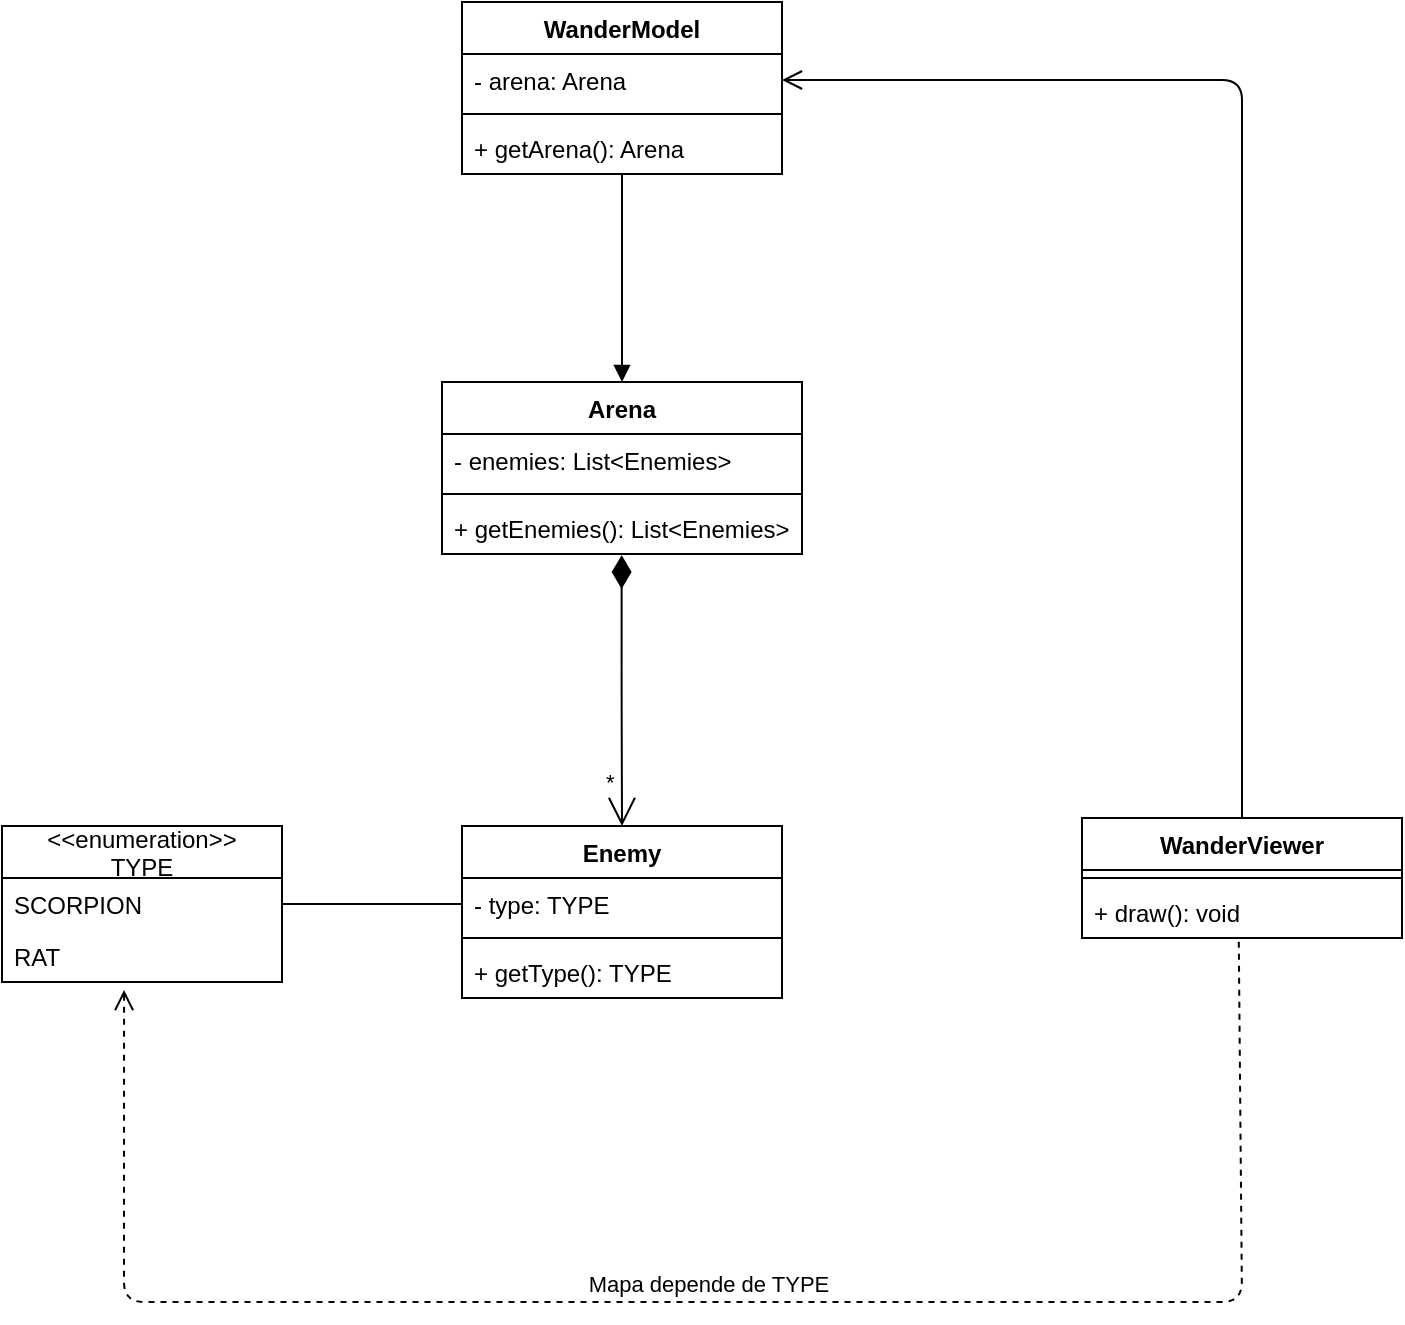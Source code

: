 <mxfile version="14.5.1" type="device"><diagram id="FiywKoN2YgQLUkAzHj7m" name="Page-1"><mxGraphModel dx="1422" dy="1922" grid="1" gridSize="10" guides="1" tooltips="1" connect="1" arrows="1" fold="1" page="1" pageScale="1" pageWidth="850" pageHeight="1100" math="0" shadow="0"><root><mxCell id="0"/><mxCell id="1" parent="0"/><mxCell id="hasa-SAga91ZmG5ZsTRM-9" value="&lt;&lt;enumeration&gt;&gt;&#10;TYPE" style="swimlane;fontStyle=0;childLayout=stackLayout;horizontal=1;startSize=26;fillColor=none;horizontalStack=0;resizeParent=1;resizeParentMax=0;resizeLast=0;collapsible=1;marginBottom=0;rounded=0;" parent="1" vertex="1"><mxGeometry x="70" y="282" width="140" height="78" as="geometry"/></mxCell><mxCell id="hasa-SAga91ZmG5ZsTRM-10" value="SCORPION" style="text;strokeColor=none;fillColor=none;align=left;verticalAlign=top;spacingLeft=4;spacingRight=4;overflow=hidden;rotatable=0;points=[[0,0.5],[1,0.5]];portConstraint=eastwest;" parent="hasa-SAga91ZmG5ZsTRM-9" vertex="1"><mxGeometry y="26" width="140" height="26" as="geometry"/></mxCell><mxCell id="hasa-SAga91ZmG5ZsTRM-11" value="RAT" style="text;strokeColor=none;fillColor=none;align=left;verticalAlign=top;spacingLeft=4;spacingRight=4;overflow=hidden;rotatable=0;points=[[0,0.5],[1,0.5]];portConstraint=eastwest;" parent="hasa-SAga91ZmG5ZsTRM-9" vertex="1"><mxGeometry y="52" width="140" height="26" as="geometry"/></mxCell><mxCell id="hasa-SAga91ZmG5ZsTRM-18" value="Enemy" style="swimlane;fontStyle=1;align=center;verticalAlign=top;childLayout=stackLayout;horizontal=1;startSize=26;horizontalStack=0;resizeParent=1;resizeParentMax=0;resizeLast=0;collapsible=1;marginBottom=0;rounded=0;" parent="1" vertex="1"><mxGeometry x="300" y="282" width="160" height="86" as="geometry"/></mxCell><mxCell id="hasa-SAga91ZmG5ZsTRM-19" value="- type: TYPE" style="text;strokeColor=none;fillColor=none;align=left;verticalAlign=top;spacingLeft=4;spacingRight=4;overflow=hidden;rotatable=0;points=[[0,0.5],[1,0.5]];portConstraint=eastwest;" parent="hasa-SAga91ZmG5ZsTRM-18" vertex="1"><mxGeometry y="26" width="160" height="26" as="geometry"/></mxCell><mxCell id="hasa-SAga91ZmG5ZsTRM-20" value="" style="line;strokeWidth=1;fillColor=none;align=left;verticalAlign=middle;spacingTop=-1;spacingLeft=3;spacingRight=3;rotatable=0;labelPosition=right;points=[];portConstraint=eastwest;" parent="hasa-SAga91ZmG5ZsTRM-18" vertex="1"><mxGeometry y="52" width="160" height="8" as="geometry"/></mxCell><mxCell id="hasa-SAga91ZmG5ZsTRM-21" value="+ getType(): TYPE" style="text;strokeColor=none;fillColor=none;align=left;verticalAlign=top;spacingLeft=4;spacingRight=4;overflow=hidden;rotatable=0;points=[[0,0.5],[1,0.5]];portConstraint=eastwest;" parent="hasa-SAga91ZmG5ZsTRM-18" vertex="1"><mxGeometry y="60" width="160" height="26" as="geometry"/></mxCell><mxCell id="hasa-SAga91ZmG5ZsTRM-22" style="edgeStyle=orthogonalEdgeStyle;rounded=0;orthogonalLoop=1;jettySize=auto;html=1;entryX=0;entryY=0.5;entryDx=0;entryDy=0;endArrow=none;endFill=0;" parent="1" source="hasa-SAga91ZmG5ZsTRM-10" target="hasa-SAga91ZmG5ZsTRM-19" edge="1"><mxGeometry relative="1" as="geometry"/></mxCell><mxCell id="hasa-SAga91ZmG5ZsTRM-27" value="WanderModel" style="swimlane;fontStyle=1;align=center;verticalAlign=top;childLayout=stackLayout;horizontal=1;startSize=26;horizontalStack=0;resizeParent=1;resizeParentMax=0;resizeLast=0;collapsible=1;marginBottom=0;rounded=0;" parent="1" vertex="1"><mxGeometry x="300" y="-130" width="160" height="86" as="geometry"/></mxCell><mxCell id="hasa-SAga91ZmG5ZsTRM-28" value="- arena: Arena" style="text;strokeColor=none;fillColor=none;align=left;verticalAlign=top;spacingLeft=4;spacingRight=4;overflow=hidden;rotatable=0;points=[[0,0.5],[1,0.5]];portConstraint=eastwest;" parent="hasa-SAga91ZmG5ZsTRM-27" vertex="1"><mxGeometry y="26" width="160" height="26" as="geometry"/></mxCell><mxCell id="hasa-SAga91ZmG5ZsTRM-29" value="" style="line;strokeWidth=1;fillColor=none;align=left;verticalAlign=middle;spacingTop=-1;spacingLeft=3;spacingRight=3;rotatable=0;labelPosition=right;points=[];portConstraint=eastwest;" parent="hasa-SAga91ZmG5ZsTRM-27" vertex="1"><mxGeometry y="52" width="160" height="8" as="geometry"/></mxCell><mxCell id="hasa-SAga91ZmG5ZsTRM-30" value="+ getArena(): Arena" style="text;strokeColor=none;fillColor=none;align=left;verticalAlign=top;spacingLeft=4;spacingRight=4;overflow=hidden;rotatable=0;points=[[0,0.5],[1,0.5]];portConstraint=eastwest;" parent="hasa-SAga91ZmG5ZsTRM-27" vertex="1"><mxGeometry y="60" width="160" height="26" as="geometry"/></mxCell><mxCell id="hasa-SAga91ZmG5ZsTRM-31" value="WanderViewer" style="swimlane;fontStyle=1;align=center;verticalAlign=top;childLayout=stackLayout;horizontal=1;startSize=26;horizontalStack=0;resizeParent=1;resizeParentMax=0;resizeLast=0;collapsible=1;marginBottom=0;rounded=0;" parent="1" vertex="1"><mxGeometry x="610" y="278" width="160" height="60" as="geometry"/></mxCell><mxCell id="hasa-SAga91ZmG5ZsTRM-33" value="" style="line;strokeWidth=1;fillColor=none;align=left;verticalAlign=middle;spacingTop=-1;spacingLeft=3;spacingRight=3;rotatable=0;labelPosition=right;points=[];portConstraint=eastwest;" parent="hasa-SAga91ZmG5ZsTRM-31" vertex="1"><mxGeometry y="26" width="160" height="8" as="geometry"/></mxCell><mxCell id="hasa-SAga91ZmG5ZsTRM-34" value="+ draw(): void" style="text;strokeColor=none;fillColor=none;align=left;verticalAlign=top;spacingLeft=4;spacingRight=4;overflow=hidden;rotatable=0;points=[[0,0.5],[1,0.5]];portConstraint=eastwest;" parent="hasa-SAga91ZmG5ZsTRM-31" vertex="1"><mxGeometry y="34" width="160" height="26" as="geometry"/></mxCell><mxCell id="hasa-SAga91ZmG5ZsTRM-35" value="Mapa depende de TYPE" style="html=1;verticalAlign=bottom;endArrow=open;dashed=1;endSize=8;exitX=0.49;exitY=1.071;exitDx=0;exitDy=0;exitPerimeter=0;entryX=0.436;entryY=1.154;entryDx=0;entryDy=0;entryPerimeter=0;" parent="1" source="hasa-SAga91ZmG5ZsTRM-34" target="hasa-SAga91ZmG5ZsTRM-11" edge="1"><mxGeometry relative="1" as="geometry"><mxPoint x="670" y="470" as="sourcePoint"/><mxPoint x="590" y="470" as="targetPoint"/><Array as="points"><mxPoint x="690" y="520"/><mxPoint x="420" y="520"/><mxPoint x="131" y="520"/></Array></mxGeometry></mxCell><mxCell id="hasa-SAga91ZmG5ZsTRM-43" value="" style="html=1;verticalAlign=bottom;endArrow=block;entryX=0.5;entryY=0;entryDx=0;entryDy=0;" parent="1" source="hasa-SAga91ZmG5ZsTRM-27" target="hasa-SAga91ZmG5ZsTRM-47" edge="1"><mxGeometry width="80" relative="1" as="geometry"><mxPoint x="386" y="87" as="sourcePoint"/><mxPoint x="380" y="50" as="targetPoint"/></mxGeometry></mxCell><mxCell id="hasa-SAga91ZmG5ZsTRM-44" value="*" style="endArrow=open;html=1;endSize=12;startArrow=diamondThin;startSize=14;startFill=1;edgeStyle=orthogonalEdgeStyle;align=left;verticalAlign=bottom;entryX=0.5;entryY=0;entryDx=0;entryDy=0;exitX=0.499;exitY=1.022;exitDx=0;exitDy=0;exitPerimeter=0;" parent="1" source="hasa-SAga91ZmG5ZsTRM-50" target="hasa-SAga91ZmG5ZsTRM-18" edge="1"><mxGeometry x="0.808" y="-10" relative="1" as="geometry"><mxPoint x="380" y="157" as="sourcePoint"/><mxPoint x="370" y="210" as="targetPoint"/><mxPoint as="offset"/></mxGeometry></mxCell><mxCell id="hasa-SAga91ZmG5ZsTRM-46" value="" style="html=1;verticalAlign=bottom;endArrow=open;endSize=8;exitX=0.5;exitY=0;exitDx=0;exitDy=0;entryX=1;entryY=0.5;entryDx=0;entryDy=0;" parent="1" source="hasa-SAga91ZmG5ZsTRM-31" target="hasa-SAga91ZmG5ZsTRM-28" edge="1"><mxGeometry relative="1" as="geometry"><mxPoint x="710" y="210" as="sourcePoint"/><mxPoint x="490" y="-60" as="targetPoint"/><Array as="points"><mxPoint x="690" y="-91"/></Array></mxGeometry></mxCell><mxCell id="hasa-SAga91ZmG5ZsTRM-47" value="Arena" style="swimlane;fontStyle=1;align=center;verticalAlign=top;childLayout=stackLayout;horizontal=1;startSize=26;horizontalStack=0;resizeParent=1;resizeParentMax=0;resizeLast=0;collapsible=1;marginBottom=0;rounded=0;" parent="1" vertex="1"><mxGeometry x="290" y="60" width="180" height="86" as="geometry"/></mxCell><mxCell id="hasa-SAga91ZmG5ZsTRM-48" value="- enemies: List&lt;Enemies&gt;" style="text;strokeColor=none;fillColor=none;align=left;verticalAlign=top;spacingLeft=4;spacingRight=4;overflow=hidden;rotatable=0;points=[[0,0.5],[1,0.5]];portConstraint=eastwest;" parent="hasa-SAga91ZmG5ZsTRM-47" vertex="1"><mxGeometry y="26" width="180" height="26" as="geometry"/></mxCell><mxCell id="hasa-SAga91ZmG5ZsTRM-49" value="" style="line;strokeWidth=1;fillColor=none;align=left;verticalAlign=middle;spacingTop=-1;spacingLeft=3;spacingRight=3;rotatable=0;labelPosition=right;points=[];portConstraint=eastwest;" parent="hasa-SAga91ZmG5ZsTRM-47" vertex="1"><mxGeometry y="52" width="180" height="8" as="geometry"/></mxCell><mxCell id="hasa-SAga91ZmG5ZsTRM-50" value="+ getEnemies(): List&lt;Enemies&gt;" style="text;strokeColor=none;fillColor=none;align=left;verticalAlign=top;spacingLeft=4;spacingRight=4;overflow=hidden;rotatable=0;points=[[0,0.5],[1,0.5]];portConstraint=eastwest;" parent="hasa-SAga91ZmG5ZsTRM-47" vertex="1"><mxGeometry y="60" width="180" height="26" as="geometry"/></mxCell></root></mxGraphModel></diagram></mxfile>